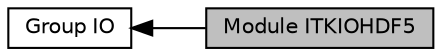 digraph "Module ITKIOHDF5"
{
  edge [fontname="Helvetica",fontsize="10",labelfontname="Helvetica",labelfontsize="10"];
  node [fontname="Helvetica",fontsize="10",shape=box];
  rankdir=LR;
  Node2 [label="Group IO",height=0.2,width=0.4,color="black", fillcolor="white", style="filled",URL="$group__Group-IO.html",tooltip=" "];
  Node1 [label="Module ITKIOHDF5",height=0.2,width=0.4,color="black", fillcolor="grey75", style="filled", fontcolor="black",tooltip=" "];
  Node2->Node1 [shape=plaintext, dir="back", style="solid"];
}

